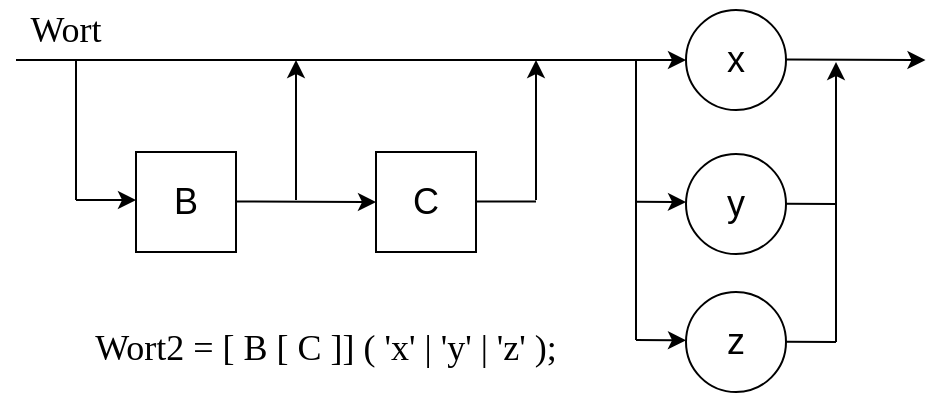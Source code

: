 <mxfile scale="3" border="0">
    <diagram id="QN7Q90oLBmHHzv9UAtEo" name="Page-1">
        <mxGraphModel dx="1163" dy="792" grid="1" gridSize="10" guides="1" tooltips="1" connect="1" arrows="1" fold="1" page="1" pageScale="1" pageWidth="827" pageHeight="1169" math="0" shadow="0">
            <root>
                <mxCell id="0"/>
                <mxCell id="1" parent="0"/>
                <mxCell id="11" value="&lt;font style=&quot;font-size: 18px;&quot; face=&quot;Times New Roman&quot;&gt;Wort2 = [ B [ C ]] ( 'x' | 'y' | 'z' );&lt;/font&gt;" style="text;html=1;strokeColor=none;fillColor=none;align=center;verticalAlign=middle;whiteSpace=wrap;rounded=0;" parent="1" vertex="1">
                    <mxGeometry x="40" y="164" width="250" height="40" as="geometry"/>
                </mxCell>
                <mxCell id="84" value="&lt;font style=&quot;font-size: 18px;&quot; face=&quot;Times New Roman&quot;&gt;Wort&lt;/font&gt;" style="text;html=1;strokeColor=none;fillColor=none;align=center;verticalAlign=middle;whiteSpace=wrap;rounded=0;" parent="1" vertex="1">
                    <mxGeometry x="10" y="10" width="50" height="30" as="geometry"/>
                </mxCell>
                <mxCell id="101" value="&lt;font style=&quot;font-size: 18px;&quot;&gt;C&lt;/font&gt;" style="rounded=0;whiteSpace=wrap;html=1;" parent="1" vertex="1">
                    <mxGeometry x="190" y="86" width="50" height="50" as="geometry"/>
                </mxCell>
                <mxCell id="102" value="&lt;font style=&quot;font-size: 18px;&quot;&gt;x&lt;/font&gt;" style="ellipse;whiteSpace=wrap;html=1;aspect=fixed;" parent="1" vertex="1">
                    <mxGeometry x="345" y="15" width="50" height="50" as="geometry"/>
                </mxCell>
                <mxCell id="110" value="" style="endArrow=classic;html=1;endFill=1;entryX=0;entryY=0.5;entryDx=0;entryDy=0;" parent="1" target="101" edge="1">
                    <mxGeometry width="50" height="50" relative="1" as="geometry">
                        <mxPoint x="120.25" y="110.71" as="sourcePoint"/>
                        <mxPoint x="169.75" y="110.71" as="targetPoint"/>
                    </mxGeometry>
                </mxCell>
                <mxCell id="111" style="edgeStyle=none;html=1;exitX=1;exitY=0.5;exitDx=0;exitDy=0;entryX=0;entryY=0.5;entryDx=0;entryDy=0;" parent="1" target="102" edge="1">
                    <mxGeometry relative="1" as="geometry">
                        <mxPoint x="290" y="40" as="targetPoint"/>
                        <mxPoint x="10.0" y="40" as="sourcePoint"/>
                    </mxGeometry>
                </mxCell>
                <mxCell id="115" value="&lt;font style=&quot;font-size: 18px;&quot;&gt;B&lt;/font&gt;" style="rounded=0;whiteSpace=wrap;html=1;" parent="1" vertex="1">
                    <mxGeometry x="70" y="86" width="50" height="50" as="geometry"/>
                </mxCell>
                <mxCell id="116" value="&lt;font style=&quot;font-size: 18px;&quot;&gt;y&lt;/font&gt;" style="ellipse;whiteSpace=wrap;html=1;aspect=fixed;" parent="1" vertex="1">
                    <mxGeometry x="345" y="87" width="50" height="50" as="geometry"/>
                </mxCell>
                <mxCell id="117" value="&lt;font style=&quot;font-size: 18px;&quot;&gt;z&lt;/font&gt;" style="ellipse;whiteSpace=wrap;html=1;aspect=fixed;" parent="1" vertex="1">
                    <mxGeometry x="345" y="156" width="50" height="50" as="geometry"/>
                </mxCell>
                <mxCell id="118" value="" style="endArrow=classic;html=1;endFill=1;entryX=0;entryY=0.5;entryDx=0;entryDy=0;" parent="1" edge="1">
                    <mxGeometry width="50" height="50" relative="1" as="geometry">
                        <mxPoint x="395" y="39.71" as="sourcePoint"/>
                        <mxPoint x="464.75" y="40" as="targetPoint"/>
                    </mxGeometry>
                </mxCell>
                <mxCell id="119" value="" style="endArrow=none;html=1;" parent="1" edge="1">
                    <mxGeometry width="50" height="50" relative="1" as="geometry">
                        <mxPoint x="40" y="40" as="sourcePoint"/>
                        <mxPoint x="40" y="110" as="targetPoint"/>
                    </mxGeometry>
                </mxCell>
                <mxCell id="120" value="" style="endArrow=classic;html=1;endFill=1;" parent="1" edge="1">
                    <mxGeometry width="50" height="50" relative="1" as="geometry">
                        <mxPoint x="40" y="110" as="sourcePoint"/>
                        <mxPoint x="70" y="110" as="targetPoint"/>
                    </mxGeometry>
                </mxCell>
                <mxCell id="121" value="" style="endArrow=none;html=1;endFill=0;" parent="1" edge="1">
                    <mxGeometry width="50" height="50" relative="1" as="geometry">
                        <mxPoint x="240" y="110.71" as="sourcePoint"/>
                        <mxPoint x="270" y="110.71" as="targetPoint"/>
                    </mxGeometry>
                </mxCell>
                <mxCell id="122" value="" style="endArrow=classic;html=1;" parent="1" edge="1">
                    <mxGeometry width="50" height="50" relative="1" as="geometry">
                        <mxPoint x="150" y="110" as="sourcePoint"/>
                        <mxPoint x="150" y="40" as="targetPoint"/>
                    </mxGeometry>
                </mxCell>
                <mxCell id="124" value="" style="endArrow=classic;html=1;" parent="1" edge="1">
                    <mxGeometry width="50" height="50" relative="1" as="geometry">
                        <mxPoint x="270" y="110" as="sourcePoint"/>
                        <mxPoint x="270" y="40" as="targetPoint"/>
                    </mxGeometry>
                </mxCell>
                <mxCell id="125" value="" style="endArrow=none;html=1;" parent="1" edge="1">
                    <mxGeometry width="50" height="50" relative="1" as="geometry">
                        <mxPoint x="320" y="180" as="sourcePoint"/>
                        <mxPoint x="320" y="40" as="targetPoint"/>
                    </mxGeometry>
                </mxCell>
                <mxCell id="126" value="" style="endArrow=classic;html=1;endFill=1;" parent="1" edge="1">
                    <mxGeometry width="50" height="50" relative="1" as="geometry">
                        <mxPoint x="420" y="181" as="sourcePoint"/>
                        <mxPoint x="420" y="41" as="targetPoint"/>
                    </mxGeometry>
                </mxCell>
                <mxCell id="128" value="" style="endArrow=classic;html=1;endFill=1;" parent="1" edge="1">
                    <mxGeometry width="50" height="50" relative="1" as="geometry">
                        <mxPoint x="320" y="110.83" as="sourcePoint"/>
                        <mxPoint x="345" y="111" as="targetPoint"/>
                    </mxGeometry>
                </mxCell>
                <mxCell id="129" value="" style="endArrow=classic;html=1;endFill=1;" parent="1" edge="1">
                    <mxGeometry width="50" height="50" relative="1" as="geometry">
                        <mxPoint x="320" y="180.0" as="sourcePoint"/>
                        <mxPoint x="345" y="180.17" as="targetPoint"/>
                    </mxGeometry>
                </mxCell>
                <mxCell id="130" value="" style="endArrow=none;html=1;endFill=0;" parent="1" edge="1">
                    <mxGeometry width="50" height="50" relative="1" as="geometry">
                        <mxPoint x="395" y="180.83" as="sourcePoint"/>
                        <mxPoint x="420" y="181.0" as="targetPoint"/>
                    </mxGeometry>
                </mxCell>
                <mxCell id="131" value="" style="endArrow=none;html=1;endFill=0;" parent="1" edge="1">
                    <mxGeometry width="50" height="50" relative="1" as="geometry">
                        <mxPoint x="395" y="111.83" as="sourcePoint"/>
                        <mxPoint x="420" y="112" as="targetPoint"/>
                    </mxGeometry>
                </mxCell>
            </root>
        </mxGraphModel>
    </diagram>
</mxfile>